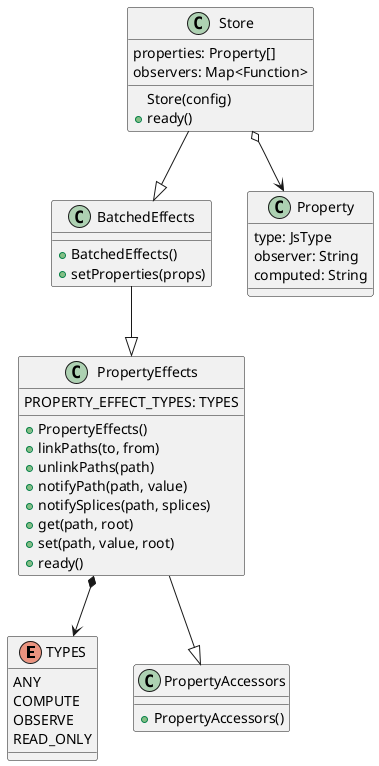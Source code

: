 @startuml

enum TYPES {
  ANY
  COMPUTE
  OBSERVE
  READ_ONLY
}

class PropertyAccessors {
  +PropertyAccessors()
}

class PropertyEffects {
  PROPERTY_EFFECT_TYPES: TYPES
  +PropertyEffects()
  +linkPaths(to, from)
  +unlinkPaths(path)
  +notifyPath(path, value)
  +notifySplices(path, splices)
  +get(path, root)
  +set(path, value, root)
  +ready()
}

class BatchedEffects {
  +BatchedEffects()
  +setProperties(props)
}

class Property {
  type: JsType
  observer: String
  computed: String
}

class Store {
  properties: Property[]
  observers: Map<Function>
  Store(config)
  +ready()
}

Store           o--> Property
PropertyEffects *--> TYPES
Store           --|> BatchedEffects
BatchedEffects  --|> PropertyEffects
PropertyEffects --|> PropertyAccessors

@enduml
